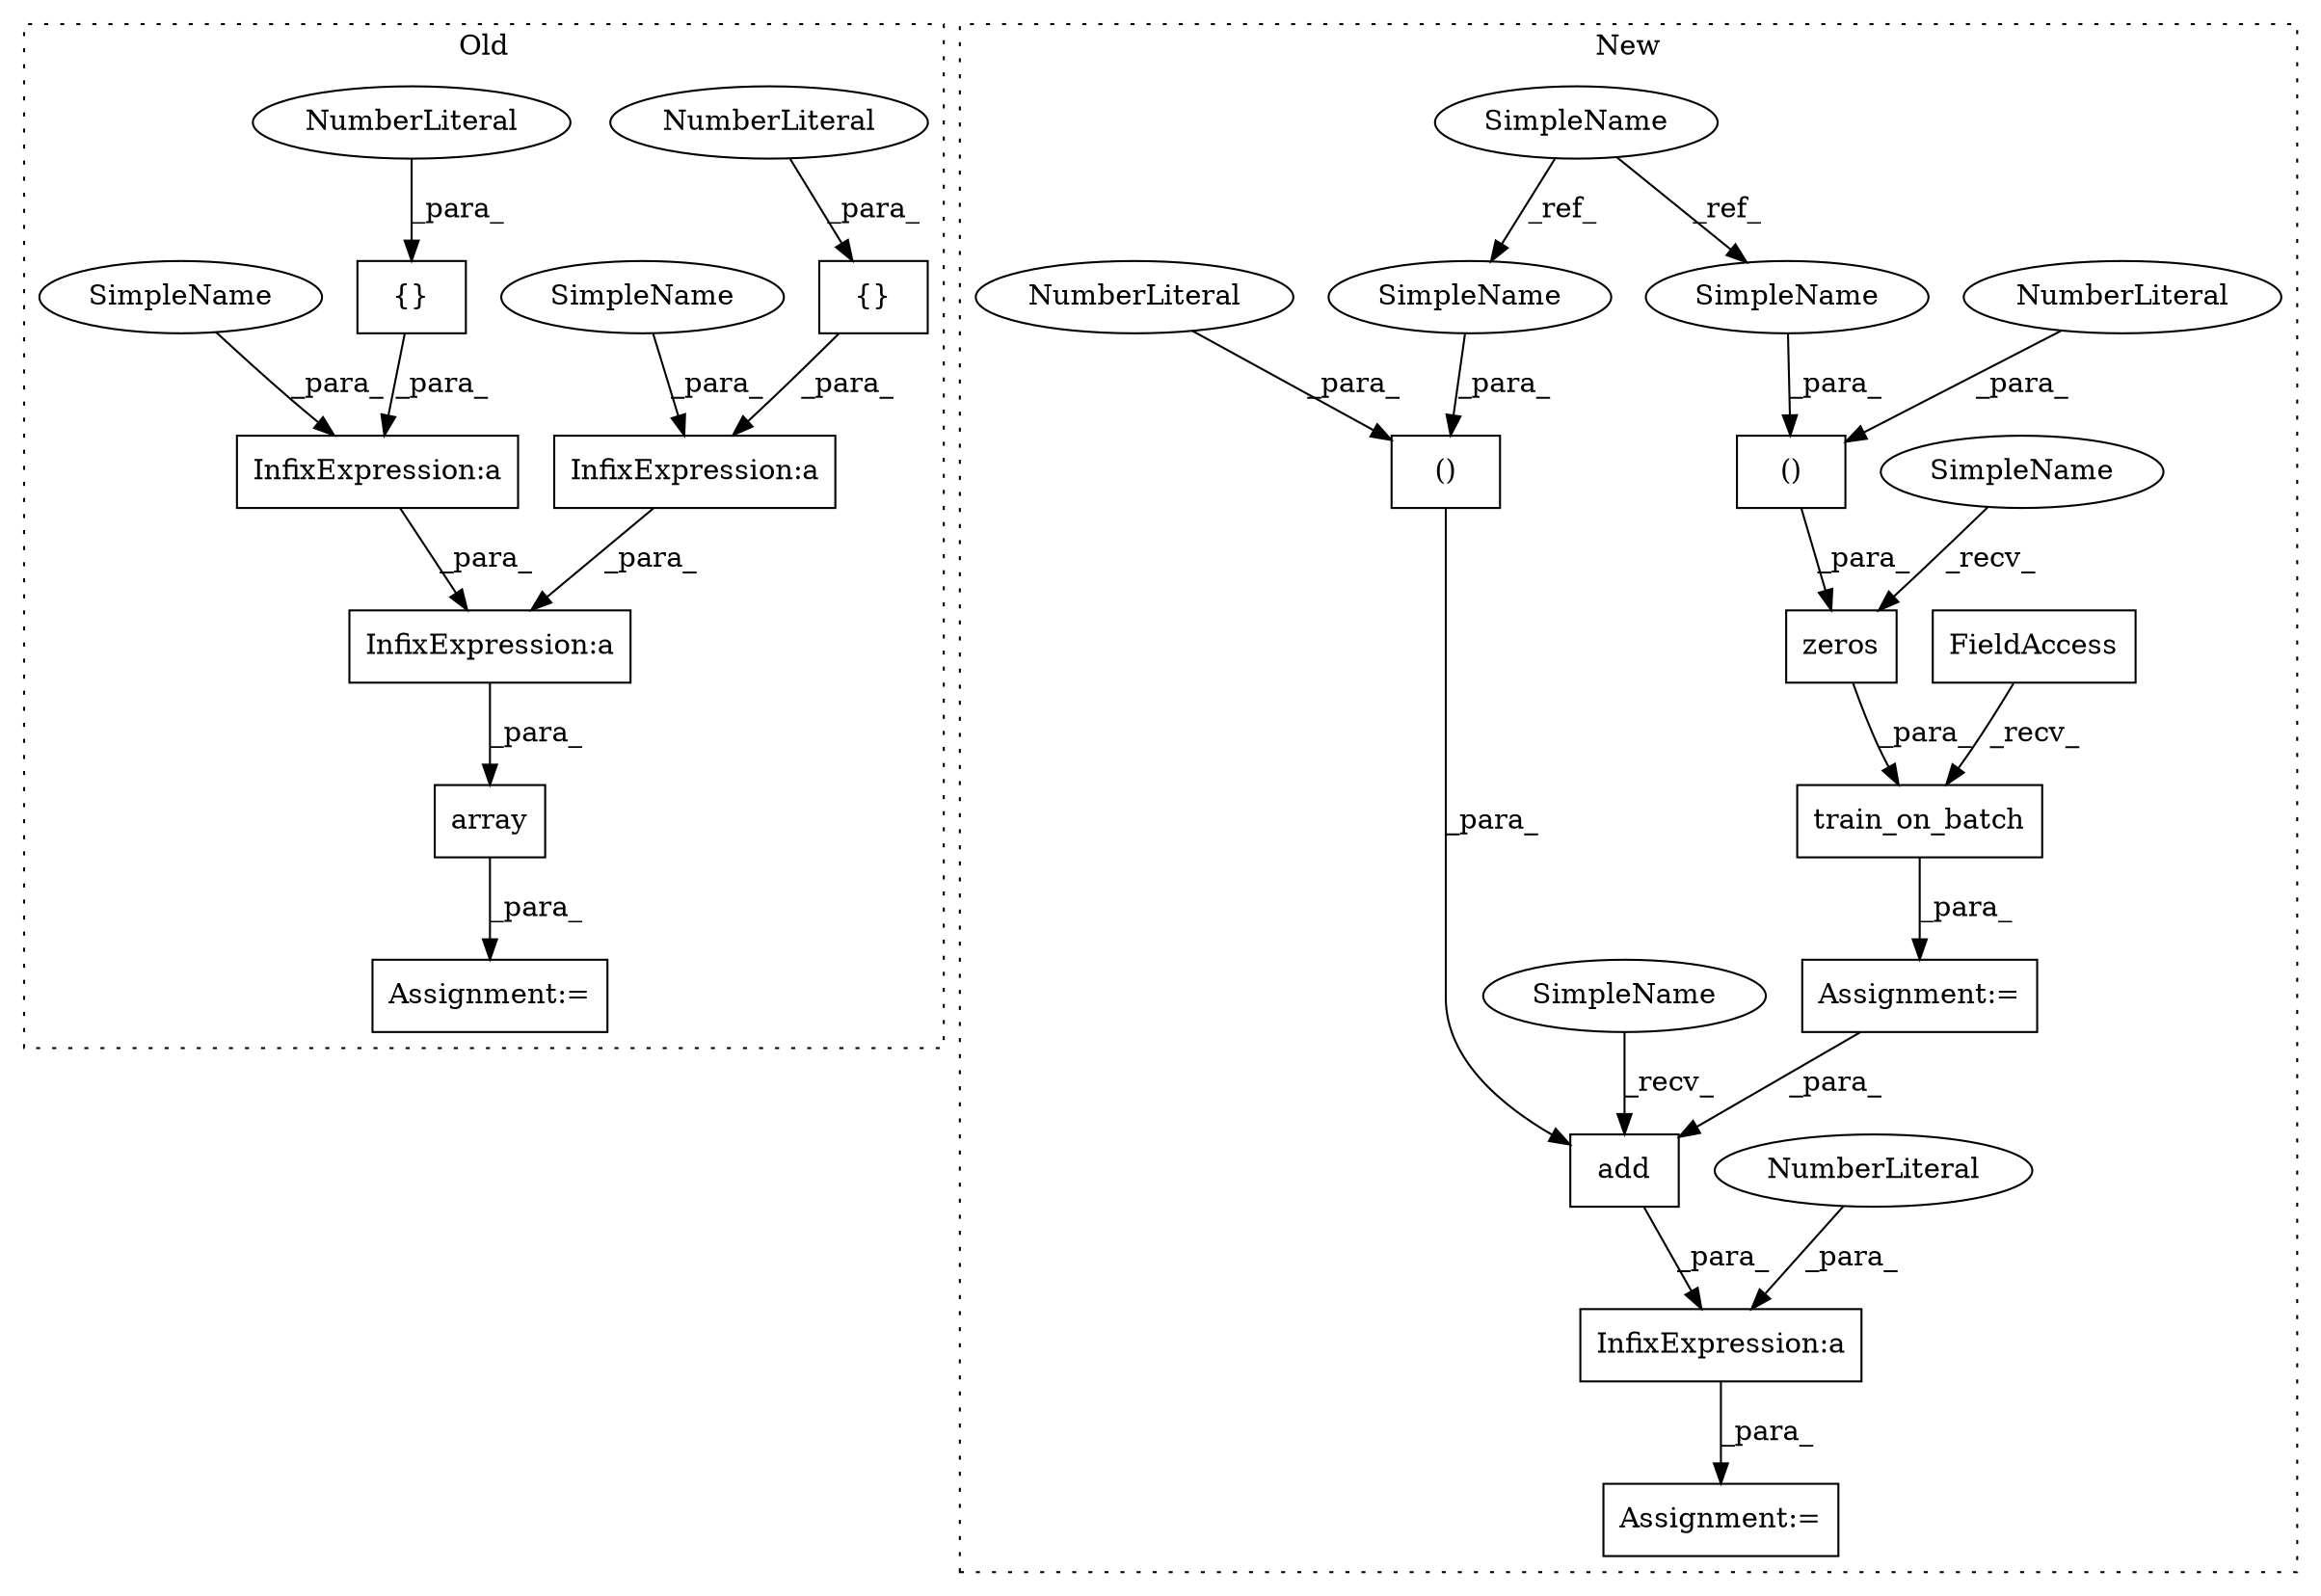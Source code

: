 digraph G {
subgraph cluster0 {
1 [label="array" a="32" s="3710,3773" l="6,1" shape="box"];
4 [label="{}" a="4" s="3756,3758" l="1,1" shape="box"];
6 [label="Assignment:=" a="7" s="3703" l="1" shape="box"];
7 [label="NumberLiteral" a="34" s="3757" l="1" shape="ellipse"];
9 [label="{}" a="4" s="3726,3728" l="1,1" shape="box"];
10 [label="NumberLiteral" a="34" s="3727" l="1" shape="ellipse"];
13 [label="InfixExpression:a" a="27" s="3729" l="3" shape="box"];
14 [label="InfixExpression:a" a="27" s="3743" l="3" shape="box"];
15 [label="InfixExpression:a" a="27" s="3759" l="3" shape="box"];
27 [label="SimpleName" a="42" s="3732" l="10" shape="ellipse"];
28 [label="SimpleName" a="42" s="3762" l="10" shape="ellipse"];
label = "Old";
style="dotted";
}
subgraph cluster1 {
2 [label="zeros" a="32" s="3947,3984" l="13,2" shape="box"];
3 [label="Assignment:=" a="7" s="3897" l="1" shape="box"];
5 [label="()" a="106" s="3960" l="24" shape="box"];
8 [label="NumberLiteral" a="34" s="3983" l="1" shape="ellipse"];
11 [label="add" a="32" s="4015,4042" l="4,1" shape="box"];
12 [label="()" a="106" s="3851" l="24" shape="box"];
16 [label="InfixExpression:a" a="27" s="4006" l="3" shape="box"];
17 [label="NumberLiteral" a="34" s="3874" l="1" shape="ellipse"];
18 [label="NumberLiteral" a="34" s="4003" l="3" shape="ellipse"];
19 [label="SimpleName" a="42" s="3451" l="10" shape="ellipse"];
20 [label="Assignment:=" a="7" s="4001" l="1" shape="box"];
21 [label="train_on_batch" a="32" s="3917,3986" l="15,1" shape="box"];
22 [label="FieldAccess" a="22" s="3898" l="18" shape="box"];
23 [label="SimpleName" a="42" s="3960" l="10" shape="ellipse"];
24 [label="SimpleName" a="42" s="3851" l="10" shape="ellipse"];
25 [label="SimpleName" a="42" s="4009" l="5" shape="ellipse"];
26 [label="SimpleName" a="42" s="3941" l="5" shape="ellipse"];
label = "New";
style="dotted";
}
1 -> 6 [label="_para_"];
2 -> 21 [label="_para_"];
3 -> 11 [label="_para_"];
4 -> 15 [label="_para_"];
5 -> 2 [label="_para_"];
7 -> 4 [label="_para_"];
8 -> 5 [label="_para_"];
9 -> 13 [label="_para_"];
10 -> 9 [label="_para_"];
11 -> 16 [label="_para_"];
12 -> 11 [label="_para_"];
13 -> 14 [label="_para_"];
14 -> 1 [label="_para_"];
15 -> 14 [label="_para_"];
16 -> 20 [label="_para_"];
17 -> 12 [label="_para_"];
18 -> 16 [label="_para_"];
19 -> 24 [label="_ref_"];
19 -> 23 [label="_ref_"];
21 -> 3 [label="_para_"];
22 -> 21 [label="_recv_"];
23 -> 5 [label="_para_"];
24 -> 12 [label="_para_"];
25 -> 11 [label="_recv_"];
26 -> 2 [label="_recv_"];
27 -> 13 [label="_para_"];
28 -> 15 [label="_para_"];
}